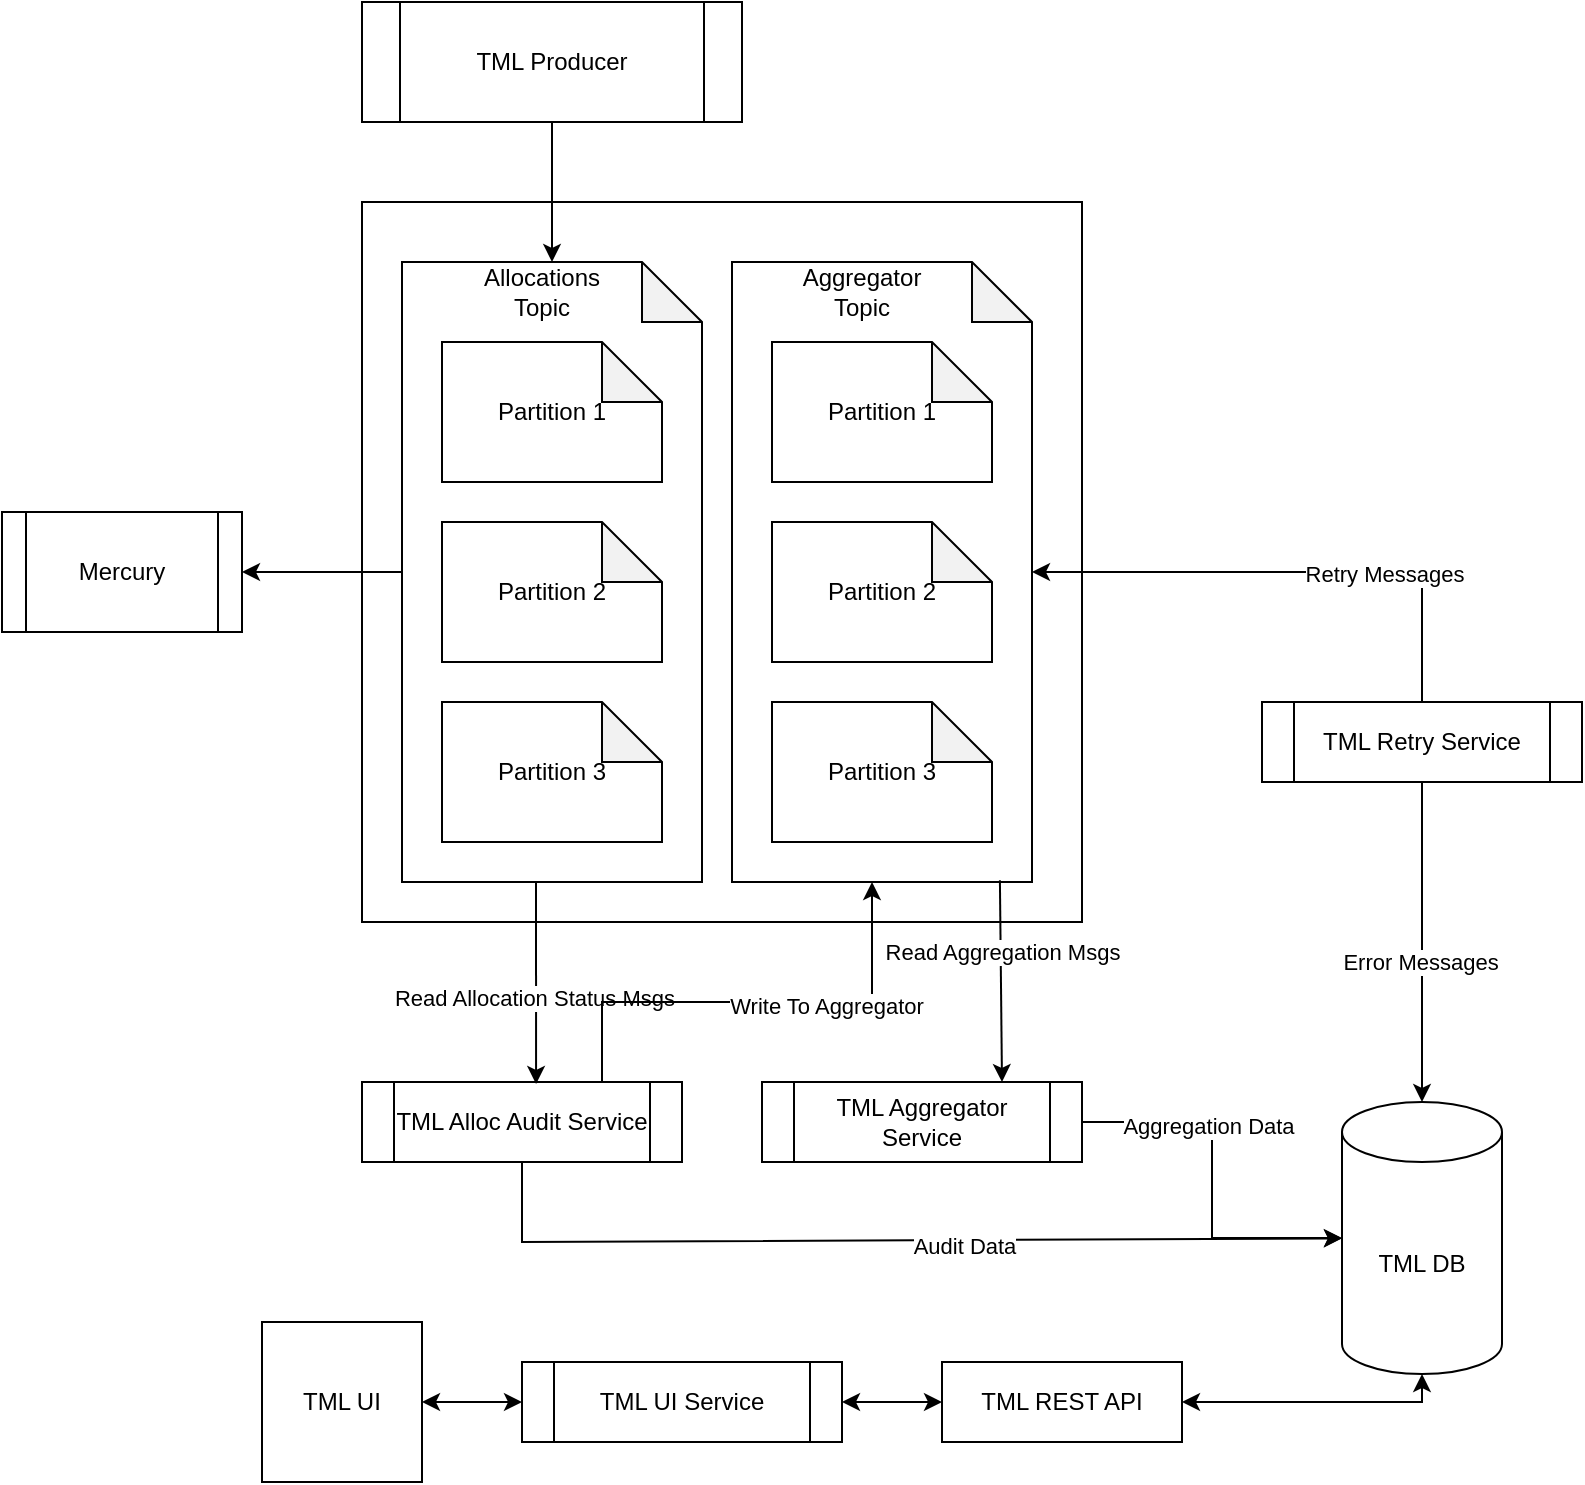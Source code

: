 <mxfile version="20.2.3" type="github">
  <diagram id="Fjj4SbniKYHinYvKwIhf" name="Page-1">
    <mxGraphModel dx="1038" dy="556" grid="1" gridSize="10" guides="1" tooltips="1" connect="1" arrows="1" fold="1" page="1" pageScale="1" pageWidth="850" pageHeight="1100" math="0" shadow="0">
      <root>
        <mxCell id="0" />
        <mxCell id="1" parent="0" />
        <mxCell id="MFsfajndaZtxW3nM3Es--1" value="TML Producer" style="shape=process;whiteSpace=wrap;html=1;backgroundOutline=1;" parent="1" vertex="1">
          <mxGeometry x="200" y="60" width="190" height="60" as="geometry" />
        </mxCell>
        <mxCell id="MFsfajndaZtxW3nM3Es--2" value="" style="whiteSpace=wrap;html=1;aspect=fixed;" parent="1" vertex="1">
          <mxGeometry x="200" y="160" width="360" height="360" as="geometry" />
        </mxCell>
        <mxCell id="MFsfajndaZtxW3nM3Es--6" style="edgeStyle=orthogonalEdgeStyle;rounded=0;orthogonalLoop=1;jettySize=auto;html=1;" parent="1" source="MFsfajndaZtxW3nM3Es--1" target="MFsfajndaZtxW3nM3Es--3" edge="1">
          <mxGeometry relative="1" as="geometry" />
        </mxCell>
        <mxCell id="MFsfajndaZtxW3nM3Es--3" value="" style="shape=note;whiteSpace=wrap;html=1;backgroundOutline=1;darkOpacity=0.05;" parent="1" vertex="1">
          <mxGeometry x="220" y="190" width="150" height="310" as="geometry" />
        </mxCell>
        <mxCell id="MFsfajndaZtxW3nM3Es--5" value="Partition 1 " style="shape=note;whiteSpace=wrap;html=1;backgroundOutline=1;darkOpacity=0.05;" parent="1" vertex="1">
          <mxGeometry x="240" y="230" width="110" height="70" as="geometry" />
        </mxCell>
        <mxCell id="MFsfajndaZtxW3nM3Es--7" value="Partition 2 " style="shape=note;whiteSpace=wrap;html=1;backgroundOutline=1;darkOpacity=0.05;" parent="1" vertex="1">
          <mxGeometry x="240" y="320" width="110" height="70" as="geometry" />
        </mxCell>
        <mxCell id="MFsfajndaZtxW3nM3Es--8" value="Partition 3 " style="shape=note;whiteSpace=wrap;html=1;backgroundOutline=1;darkOpacity=0.05;" parent="1" vertex="1">
          <mxGeometry x="240" y="410" width="110" height="70" as="geometry" />
        </mxCell>
        <mxCell id="MFsfajndaZtxW3nM3Es--9" value="" style="shape=note;whiteSpace=wrap;html=1;backgroundOutline=1;darkOpacity=0.05;" parent="1" vertex="1">
          <mxGeometry x="385" y="190" width="150" height="310" as="geometry" />
        </mxCell>
        <mxCell id="MFsfajndaZtxW3nM3Es--10" value="Partition 1 " style="shape=note;whiteSpace=wrap;html=1;backgroundOutline=1;darkOpacity=0.05;" parent="1" vertex="1">
          <mxGeometry x="405" y="230" width="110" height="70" as="geometry" />
        </mxCell>
        <mxCell id="MFsfajndaZtxW3nM3Es--11" value="Partition 2 " style="shape=note;whiteSpace=wrap;html=1;backgroundOutline=1;darkOpacity=0.05;" parent="1" vertex="1">
          <mxGeometry x="405" y="320" width="110" height="70" as="geometry" />
        </mxCell>
        <mxCell id="MFsfajndaZtxW3nM3Es--12" value="Partition 3 " style="shape=note;whiteSpace=wrap;html=1;backgroundOutline=1;darkOpacity=0.05;" parent="1" vertex="1">
          <mxGeometry x="405" y="410" width="110" height="70" as="geometry" />
        </mxCell>
        <mxCell id="MFsfajndaZtxW3nM3Es--13" value="Allocations Topic" style="text;html=1;strokeColor=none;fillColor=none;align=center;verticalAlign=middle;whiteSpace=wrap;rounded=0;" parent="1" vertex="1">
          <mxGeometry x="260" y="190" width="60" height="30" as="geometry" />
        </mxCell>
        <mxCell id="MFsfajndaZtxW3nM3Es--14" value="Aggregator Topic" style="text;html=1;strokeColor=none;fillColor=none;align=center;verticalAlign=middle;whiteSpace=wrap;rounded=0;" parent="1" vertex="1">
          <mxGeometry x="420" y="190" width="60" height="30" as="geometry" />
        </mxCell>
        <mxCell id="MFsfajndaZtxW3nM3Es--28" style="edgeStyle=orthogonalEdgeStyle;rounded=0;orthogonalLoop=1;jettySize=auto;html=1;" parent="1" source="MFsfajndaZtxW3nM3Es--15" target="MFsfajndaZtxW3nM3Es--22" edge="1">
          <mxGeometry relative="1" as="geometry" />
        </mxCell>
        <mxCell id="MFsfajndaZtxW3nM3Es--29" value="Aggregation Data" style="edgeLabel;html=1;align=center;verticalAlign=middle;resizable=0;points=[];" parent="MFsfajndaZtxW3nM3Es--28" vertex="1" connectable="0">
          <mxGeometry x="-0.287" y="-2" relative="1" as="geometry">
            <mxPoint as="offset" />
          </mxGeometry>
        </mxCell>
        <mxCell id="MFsfajndaZtxW3nM3Es--15" value="TML Aggregator Service" style="shape=process;whiteSpace=wrap;html=1;backgroundOutline=1;" parent="1" vertex="1">
          <mxGeometry x="400" y="600" width="160" height="40" as="geometry" />
        </mxCell>
        <mxCell id="MFsfajndaZtxW3nM3Es--16" value="TML Alloc Audit Service" style="shape=process;whiteSpace=wrap;html=1;backgroundOutline=1;" parent="1" vertex="1">
          <mxGeometry x="200" y="600" width="160" height="40" as="geometry" />
        </mxCell>
        <mxCell id="MFsfajndaZtxW3nM3Es--17" value="" style="endArrow=classic;html=1;rounded=0;entryX=0.544;entryY=0.025;entryDx=0;entryDy=0;entryPerimeter=0;" parent="1" target="MFsfajndaZtxW3nM3Es--16" edge="1">
          <mxGeometry width="50" height="50" relative="1" as="geometry">
            <mxPoint x="287" y="500" as="sourcePoint" />
            <mxPoint x="450" y="490" as="targetPoint" />
          </mxGeometry>
        </mxCell>
        <mxCell id="MFsfajndaZtxW3nM3Es--18" value="Read Allocation Status Msgs" style="edgeLabel;html=1;align=center;verticalAlign=middle;resizable=0;points=[];" parent="MFsfajndaZtxW3nM3Es--17" vertex="1" connectable="0">
          <mxGeometry x="0.15" y="-1" relative="1" as="geometry">
            <mxPoint as="offset" />
          </mxGeometry>
        </mxCell>
        <mxCell id="MFsfajndaZtxW3nM3Es--20" value="" style="endArrow=classic;html=1;rounded=0;exitX=0.75;exitY=0;exitDx=0;exitDy=0;" parent="1" source="MFsfajndaZtxW3nM3Es--16" edge="1">
          <mxGeometry width="50" height="50" relative="1" as="geometry">
            <mxPoint x="290" y="590" as="sourcePoint" />
            <mxPoint x="455" y="500" as="targetPoint" />
            <Array as="points">
              <mxPoint x="320" y="560" />
              <mxPoint x="455" y="560" />
            </Array>
          </mxGeometry>
        </mxCell>
        <mxCell id="MFsfajndaZtxW3nM3Es--21" value="Write To Aggregator" style="edgeLabel;html=1;align=center;verticalAlign=middle;resizable=0;points=[];" parent="MFsfajndaZtxW3nM3Es--20" vertex="1" connectable="0">
          <mxGeometry x="0.294" y="-2" relative="1" as="geometry">
            <mxPoint as="offset" />
          </mxGeometry>
        </mxCell>
        <mxCell id="MFsfajndaZtxW3nM3Es--22" value="TML DB" style="shape=cylinder3;whiteSpace=wrap;html=1;boundedLbl=1;backgroundOutline=1;size=15;" parent="1" vertex="1">
          <mxGeometry x="690" y="610" width="80" height="136" as="geometry" />
        </mxCell>
        <mxCell id="MFsfajndaZtxW3nM3Es--23" value="" style="endArrow=classic;html=1;rounded=0;" parent="1" source="MFsfajndaZtxW3nM3Es--16" target="MFsfajndaZtxW3nM3Es--22" edge="1">
          <mxGeometry width="50" height="50" relative="1" as="geometry">
            <mxPoint x="280" y="690" as="sourcePoint" />
            <mxPoint x="330" y="640" as="targetPoint" />
            <Array as="points">
              <mxPoint x="280" y="680" />
            </Array>
          </mxGeometry>
        </mxCell>
        <mxCell id="MFsfajndaZtxW3nM3Es--24" value="Audit Data" style="edgeLabel;html=1;align=center;verticalAlign=middle;resizable=0;points=[];" parent="MFsfajndaZtxW3nM3Es--23" vertex="1" connectable="0">
          <mxGeometry x="0.159" y="-3" relative="1" as="geometry">
            <mxPoint as="offset" />
          </mxGeometry>
        </mxCell>
        <mxCell id="MFsfajndaZtxW3nM3Es--26" value="" style="endArrow=classic;html=1;rounded=0;entryX=0.75;entryY=0;entryDx=0;entryDy=0;exitX=0.893;exitY=0.997;exitDx=0;exitDy=0;exitPerimeter=0;" parent="1" source="MFsfajndaZtxW3nM3Es--9" target="MFsfajndaZtxW3nM3Es--15" edge="1">
          <mxGeometry width="50" height="50" relative="1" as="geometry">
            <mxPoint x="380" y="490" as="sourcePoint" />
            <mxPoint x="430" y="440" as="targetPoint" />
          </mxGeometry>
        </mxCell>
        <mxCell id="MFsfajndaZtxW3nM3Es--27" value="Read Aggregation Msgs" style="edgeLabel;html=1;align=center;verticalAlign=middle;resizable=0;points=[];" parent="MFsfajndaZtxW3nM3Es--26" vertex="1" connectable="0">
          <mxGeometry x="-0.288" relative="1" as="geometry">
            <mxPoint as="offset" />
          </mxGeometry>
        </mxCell>
        <mxCell id="MFsfajndaZtxW3nM3Es--31" style="edgeStyle=orthogonalEdgeStyle;rounded=0;orthogonalLoop=1;jettySize=auto;html=1;" parent="1" source="MFsfajndaZtxW3nM3Es--30" target="MFsfajndaZtxW3nM3Es--22" edge="1">
          <mxGeometry relative="1" as="geometry" />
        </mxCell>
        <mxCell id="MFsfajndaZtxW3nM3Es--32" value="Error Messages" style="edgeLabel;html=1;align=center;verticalAlign=middle;resizable=0;points=[];" parent="MFsfajndaZtxW3nM3Es--31" vertex="1" connectable="0">
          <mxGeometry x="0.125" y="-1" relative="1" as="geometry">
            <mxPoint as="offset" />
          </mxGeometry>
        </mxCell>
        <mxCell id="MFsfajndaZtxW3nM3Es--33" style="edgeStyle=orthogonalEdgeStyle;rounded=0;orthogonalLoop=1;jettySize=auto;html=1;" parent="1" source="MFsfajndaZtxW3nM3Es--30" target="MFsfajndaZtxW3nM3Es--9" edge="1">
          <mxGeometry relative="1" as="geometry">
            <Array as="points">
              <mxPoint x="730" y="345" />
            </Array>
          </mxGeometry>
        </mxCell>
        <mxCell id="MFsfajndaZtxW3nM3Es--34" value="Retry Messages" style="edgeLabel;html=1;align=center;verticalAlign=middle;resizable=0;points=[];" parent="MFsfajndaZtxW3nM3Es--33" vertex="1" connectable="0">
          <mxGeometry x="-0.354" y="1" relative="1" as="geometry">
            <mxPoint as="offset" />
          </mxGeometry>
        </mxCell>
        <mxCell id="MFsfajndaZtxW3nM3Es--30" value="TML Retry Service" style="shape=process;whiteSpace=wrap;html=1;backgroundOutline=1;" parent="1" vertex="1">
          <mxGeometry x="650" y="410" width="160" height="40" as="geometry" />
        </mxCell>
        <mxCell id="MFsfajndaZtxW3nM3Es--35" value="TML UI" style="whiteSpace=wrap;html=1;aspect=fixed;" parent="1" vertex="1">
          <mxGeometry x="150" y="720" width="80" height="80" as="geometry" />
        </mxCell>
        <mxCell id="MFsfajndaZtxW3nM3Es--36" value="TML UI Service" style="shape=process;whiteSpace=wrap;html=1;backgroundOutline=1;" parent="1" vertex="1">
          <mxGeometry x="280" y="740" width="160" height="40" as="geometry" />
        </mxCell>
        <mxCell id="MFsfajndaZtxW3nM3Es--37" value="TML REST API" style="rounded=0;whiteSpace=wrap;html=1;" parent="1" vertex="1">
          <mxGeometry x="490" y="740" width="120" height="40" as="geometry" />
        </mxCell>
        <mxCell id="MFsfajndaZtxW3nM3Es--39" value="" style="endArrow=classic;startArrow=classic;html=1;rounded=0;entryX=0;entryY=0.5;entryDx=0;entryDy=0;" parent="1" source="MFsfajndaZtxW3nM3Es--35" target="MFsfajndaZtxW3nM3Es--36" edge="1">
          <mxGeometry width="50" height="50" relative="1" as="geometry">
            <mxPoint x="230" y="810" as="sourcePoint" />
            <mxPoint x="300.711" y="760" as="targetPoint" />
          </mxGeometry>
        </mxCell>
        <mxCell id="MFsfajndaZtxW3nM3Es--43" value="" style="endArrow=classic;startArrow=classic;html=1;rounded=0;entryX=0;entryY=0.5;entryDx=0;entryDy=0;exitX=1;exitY=0.5;exitDx=0;exitDy=0;" parent="1" source="MFsfajndaZtxW3nM3Es--36" target="MFsfajndaZtxW3nM3Es--37" edge="1">
          <mxGeometry width="50" height="50" relative="1" as="geometry">
            <mxPoint x="440" y="800" as="sourcePoint" />
            <mxPoint x="490" y="750" as="targetPoint" />
          </mxGeometry>
        </mxCell>
        <mxCell id="MFsfajndaZtxW3nM3Es--44" value="" style="endArrow=classic;startArrow=classic;html=1;rounded=0;entryX=0.5;entryY=1;entryDx=0;entryDy=0;entryPerimeter=0;exitX=1;exitY=0.5;exitDx=0;exitDy=0;" parent="1" source="MFsfajndaZtxW3nM3Es--37" target="MFsfajndaZtxW3nM3Es--22" edge="1">
          <mxGeometry width="50" height="50" relative="1" as="geometry">
            <mxPoint x="660" y="840" as="sourcePoint" />
            <mxPoint x="710" y="790" as="targetPoint" />
            <Array as="points">
              <mxPoint x="730" y="760" />
            </Array>
          </mxGeometry>
        </mxCell>
        <mxCell id="SGmpjQSNQNTNHXSJb0cF-1" value="Mercury" style="shape=process;whiteSpace=wrap;html=1;backgroundOutline=1;" vertex="1" parent="1">
          <mxGeometry x="20" y="315" width="120" height="60" as="geometry" />
        </mxCell>
        <mxCell id="SGmpjQSNQNTNHXSJb0cF-2" value="" style="endArrow=classic;html=1;rounded=0;entryX=1;entryY=0.5;entryDx=0;entryDy=0;exitX=0;exitY=0.5;exitDx=0;exitDy=0;exitPerimeter=0;" edge="1" parent="1" source="MFsfajndaZtxW3nM3Es--3" target="SGmpjQSNQNTNHXSJb0cF-1">
          <mxGeometry width="50" height="50" relative="1" as="geometry">
            <mxPoint x="400" y="510" as="sourcePoint" />
            <mxPoint x="450" y="460" as="targetPoint" />
          </mxGeometry>
        </mxCell>
      </root>
    </mxGraphModel>
  </diagram>
</mxfile>
